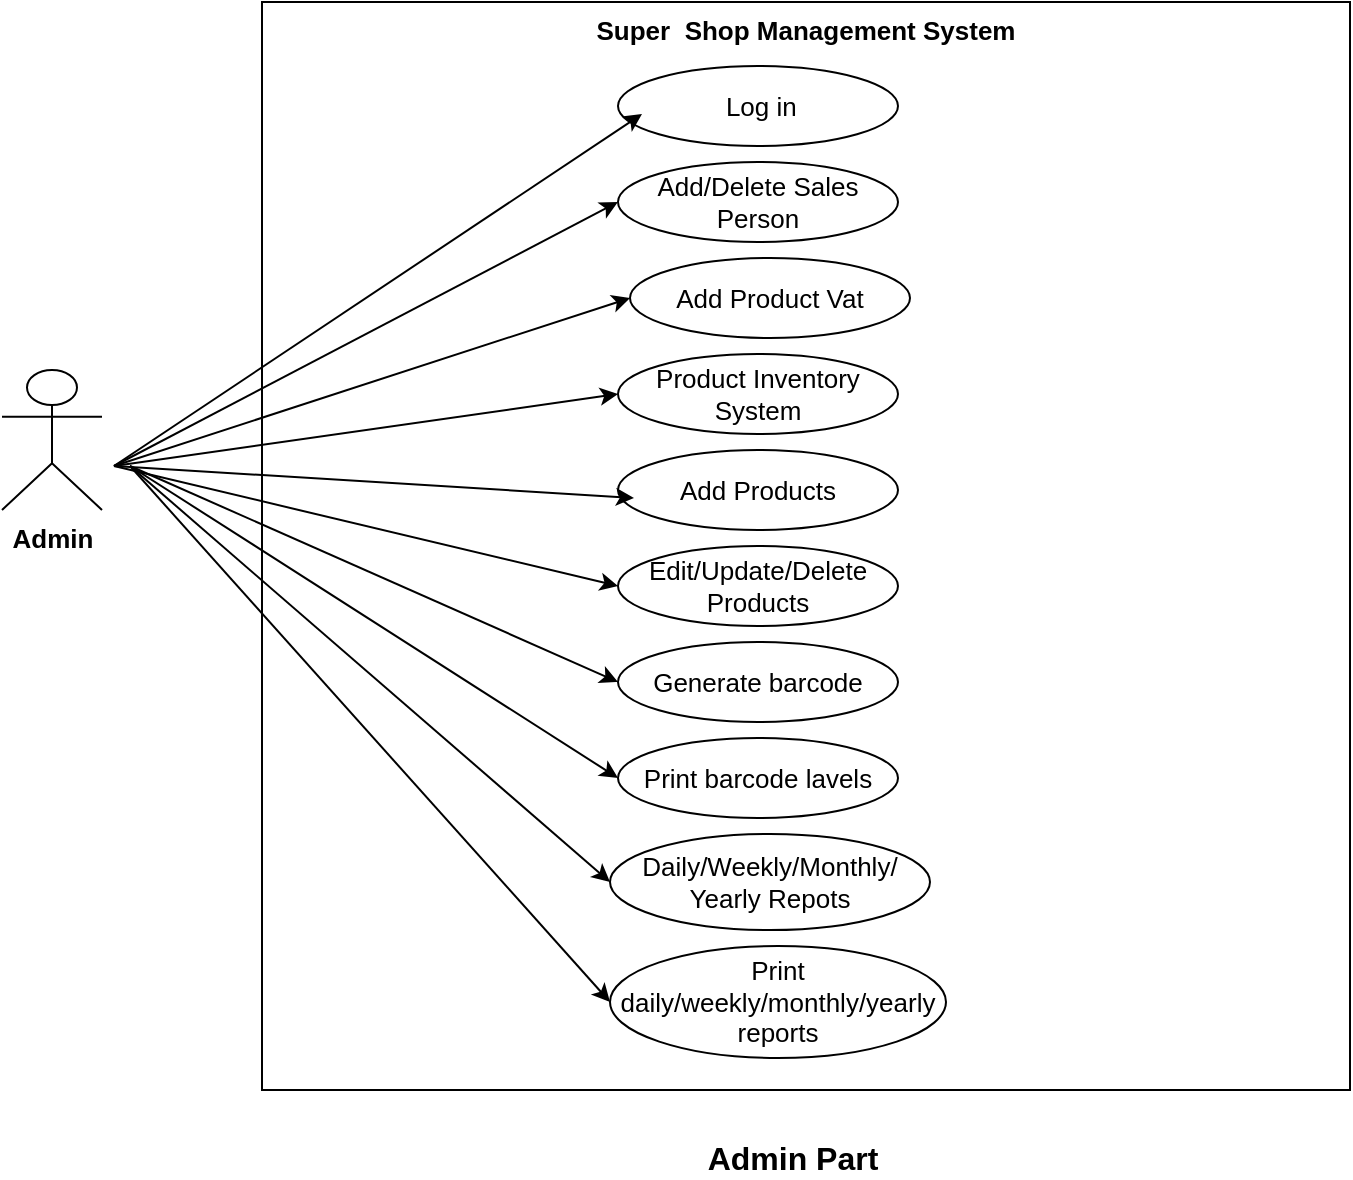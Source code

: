<mxfile version="14.8.0" type="device" pages="3"><diagram id="qotX_s3LbVDrYYXDEX4c" name="Page-1"><mxGraphModel dx="1021" dy="541" grid="1" gridSize="8" guides="1" tooltips="1" connect="1" arrows="1" fold="1" page="1" pageScale="1" pageWidth="850" pageHeight="1100" math="0" shadow="0"><root><mxCell id="0"/><mxCell id="1" parent="0"/><mxCell id="SDpuG-sW1xGTF_y6RITm-2" value="&lt;b&gt;&lt;font style=&quot;font-size: 13px&quot;&gt;Super&amp;nbsp; Shop Management System&lt;/font&gt;&lt;/b&gt;" style="whiteSpace=wrap;html=1;aspect=fixed;verticalAlign=top;" vertex="1" parent="1"><mxGeometry x="210" y="120" width="544" height="544" as="geometry"/></mxCell><mxCell id="SDpuG-sW1xGTF_y6RITm-4" style="edgeStyle=orthogonalEdgeStyle;rounded=0;orthogonalLoop=1;jettySize=auto;html=1;exitX=0.5;exitY=1;exitDx=0;exitDy=0;" edge="1" parent="1" source="SDpuG-sW1xGTF_y6RITm-2" target="SDpuG-sW1xGTF_y6RITm-2"><mxGeometry relative="1" as="geometry"/></mxCell><mxCell id="SDpuG-sW1xGTF_y6RITm-16" value="Admin Part" style="text;html=1;align=center;verticalAlign=middle;resizable=0;points=[];autosize=1;strokeColor=none;fontStyle=1;fontSize=16;" vertex="1" parent="1"><mxGeometry x="425" y="688" width="100" height="20" as="geometry"/></mxCell><mxCell id="SDpuG-sW1xGTF_y6RITm-19" value="&lt;font style=&quot;font-size: 13px&quot;&gt;&lt;b&gt;Admin&lt;/b&gt;&lt;/font&gt;" style="shape=umlActor;verticalLabelPosition=bottom;verticalAlign=top;html=1;direction=east;" vertex="1" parent="1"><mxGeometry x="80" y="304" width="50" height="70" as="geometry"/></mxCell><mxCell id="SDpuG-sW1xGTF_y6RITm-26" value="&amp;nbsp;&lt;font style=&quot;font-size: 13px&quot;&gt;Log in&lt;/font&gt;" style="ellipse;whiteSpace=wrap;html=1;" vertex="1" parent="1"><mxGeometry x="388" y="152" width="140" height="40" as="geometry"/></mxCell><mxCell id="SDpuG-sW1xGTF_y6RITm-27" value="&lt;font style=&quot;font-size: 13px&quot;&gt;Add/Delete Sales Person&lt;/font&gt;" style="ellipse;whiteSpace=wrap;html=1;" vertex="1" parent="1"><mxGeometry x="388" y="200" width="140" height="40" as="geometry"/></mxCell><mxCell id="SDpuG-sW1xGTF_y6RITm-28" value="&lt;font style=&quot;font-size: 13px&quot;&gt;Daily/Weekly/Monthly/&lt;br&gt;Yearly Repots&lt;br&gt;&lt;/font&gt;" style="ellipse;whiteSpace=wrap;html=1;" vertex="1" parent="1"><mxGeometry x="384" y="536" width="160" height="48" as="geometry"/></mxCell><mxCell id="SDpuG-sW1xGTF_y6RITm-29" value="&lt;font style=&quot;font-size: 13px&quot;&gt;Add Product Vat&lt;/font&gt;" style="ellipse;whiteSpace=wrap;html=1;" vertex="1" parent="1"><mxGeometry x="394" y="248" width="140" height="40" as="geometry"/></mxCell><mxCell id="SDpuG-sW1xGTF_y6RITm-30" value="&lt;span style=&quot;font-size: 13px&quot;&gt;Product Inventory System&lt;/span&gt;" style="ellipse;whiteSpace=wrap;html=1;" vertex="1" parent="1"><mxGeometry x="388" y="296" width="140" height="40" as="geometry"/></mxCell><mxCell id="SDpuG-sW1xGTF_y6RITm-31" value="&lt;span style=&quot;font-size: 13px&quot;&gt;Add Products&lt;/span&gt;" style="ellipse;whiteSpace=wrap;html=1;" vertex="1" parent="1"><mxGeometry x="388" y="344" width="140" height="40" as="geometry"/></mxCell><mxCell id="SDpuG-sW1xGTF_y6RITm-32" value="&lt;font style=&quot;font-size: 13px&quot;&gt;Edit/Update/Delete Products&lt;/font&gt;" style="ellipse;whiteSpace=wrap;html=1;" vertex="1" parent="1"><mxGeometry x="388" y="392" width="140" height="40" as="geometry"/></mxCell><mxCell id="SDpuG-sW1xGTF_y6RITm-33" value="&lt;span style=&quot;font-size: 13px&quot;&gt;Generate barcode&lt;/span&gt;" style="ellipse;whiteSpace=wrap;html=1;" vertex="1" parent="1"><mxGeometry x="388" y="440" width="140" height="40" as="geometry"/></mxCell><mxCell id="SDpuG-sW1xGTF_y6RITm-34" value="&lt;font style=&quot;font-size: 13px&quot;&gt;Print barcode lavels&lt;/font&gt;" style="ellipse;whiteSpace=wrap;html=1;" vertex="1" parent="1"><mxGeometry x="388" y="488" width="140" height="40" as="geometry"/></mxCell><mxCell id="SDpuG-sW1xGTF_y6RITm-36" value="&lt;font style=&quot;font-size: 13px&quot;&gt;Print daily/weekly/monthly/yearly reports&lt;/font&gt;" style="ellipse;whiteSpace=wrap;html=1;" vertex="1" parent="1"><mxGeometry x="384" y="592" width="168" height="56" as="geometry"/></mxCell><mxCell id="SDpuG-sW1xGTF_y6RITm-38" style="edgeStyle=orthogonalEdgeStyle;rounded=0;orthogonalLoop=1;jettySize=auto;html=1;exitX=0.5;exitY=1;exitDx=0;exitDy=0;" edge="1" parent="1" source="SDpuG-sW1xGTF_y6RITm-32" target="SDpuG-sW1xGTF_y6RITm-32"><mxGeometry relative="1" as="geometry"/></mxCell><mxCell id="SDpuG-sW1xGTF_y6RITm-39" style="edgeStyle=orthogonalEdgeStyle;rounded=0;orthogonalLoop=1;jettySize=auto;html=1;exitX=0.5;exitY=1;exitDx=0;exitDy=0;" edge="1" parent="1" source="SDpuG-sW1xGTF_y6RITm-33" target="SDpuG-sW1xGTF_y6RITm-33"><mxGeometry relative="1" as="geometry"/></mxCell><mxCell id="SDpuG-sW1xGTF_y6RITm-42" value="" style="endArrow=classic;html=1;" edge="1" parent="1"><mxGeometry width="50" height="50" relative="1" as="geometry"><mxPoint x="136" y="352" as="sourcePoint"/><mxPoint x="400" y="176" as="targetPoint"/><Array as="points"/></mxGeometry></mxCell><mxCell id="SDpuG-sW1xGTF_y6RITm-43" value="" style="endArrow=classic;html=1;entryX=0;entryY=0.5;entryDx=0;entryDy=0;" edge="1" parent="1" target="SDpuG-sW1xGTF_y6RITm-27"><mxGeometry width="50" height="50" relative="1" as="geometry"><mxPoint x="136" y="352" as="sourcePoint"/><mxPoint x="408" y="184.0" as="targetPoint"/><Array as="points"/></mxGeometry></mxCell><mxCell id="SDpuG-sW1xGTF_y6RITm-46" value="" style="endArrow=classic;html=1;entryX=0;entryY=0.5;entryDx=0;entryDy=0;" edge="1" parent="1" target="SDpuG-sW1xGTF_y6RITm-29"><mxGeometry width="50" height="50" relative="1" as="geometry"><mxPoint x="136" y="352" as="sourcePoint"/><mxPoint x="396.0" y="228" as="targetPoint"/><Array as="points"/></mxGeometry></mxCell><mxCell id="SDpuG-sW1xGTF_y6RITm-47" value="" style="endArrow=classic;html=1;entryX=0;entryY=0.5;entryDx=0;entryDy=0;" edge="1" parent="1" target="SDpuG-sW1xGTF_y6RITm-30"><mxGeometry width="50" height="50" relative="1" as="geometry"><mxPoint x="136" y="352" as="sourcePoint"/><mxPoint x="402" y="276" as="targetPoint"/><Array as="points"/></mxGeometry></mxCell><mxCell id="SDpuG-sW1xGTF_y6RITm-48" value="" style="endArrow=classic;html=1;" edge="1" parent="1"><mxGeometry width="50" height="50" relative="1" as="geometry"><mxPoint x="136" y="352" as="sourcePoint"/><mxPoint x="396" y="368" as="targetPoint"/><Array as="points"/></mxGeometry></mxCell><mxCell id="SDpuG-sW1xGTF_y6RITm-49" value="" style="endArrow=classic;html=1;entryX=0;entryY=0.5;entryDx=0;entryDy=0;" edge="1" parent="1" target="SDpuG-sW1xGTF_y6RITm-32"><mxGeometry width="50" height="50" relative="1" as="geometry"><mxPoint x="136" y="352" as="sourcePoint"/><mxPoint x="404" y="376" as="targetPoint"/><Array as="points"/></mxGeometry></mxCell><mxCell id="SDpuG-sW1xGTF_y6RITm-50" value="" style="endArrow=classic;html=1;entryX=0;entryY=0.5;entryDx=0;entryDy=0;" edge="1" parent="1" target="SDpuG-sW1xGTF_y6RITm-33"><mxGeometry width="50" height="50" relative="1" as="geometry"><mxPoint x="144" y="352" as="sourcePoint"/><mxPoint x="396.0" y="420" as="targetPoint"/><Array as="points"/></mxGeometry></mxCell><mxCell id="SDpuG-sW1xGTF_y6RITm-51" value="" style="endArrow=classic;html=1;entryX=0;entryY=0.5;entryDx=0;entryDy=0;" edge="1" parent="1" target="SDpuG-sW1xGTF_y6RITm-34"><mxGeometry width="50" height="50" relative="1" as="geometry"><mxPoint x="144" y="352" as="sourcePoint"/><mxPoint x="396.0" y="468" as="targetPoint"/><Array as="points"/></mxGeometry></mxCell><mxCell id="SDpuG-sW1xGTF_y6RITm-52" value="" style="endArrow=classic;html=1;" edge="1" parent="1"><mxGeometry width="50" height="50" relative="1" as="geometry"><mxPoint x="144" y="352" as="sourcePoint"/><mxPoint x="384" y="560" as="targetPoint"/><Array as="points"/></mxGeometry></mxCell><mxCell id="SDpuG-sW1xGTF_y6RITm-53" value="" style="endArrow=classic;html=1;entryX=0;entryY=0.5;entryDx=0;entryDy=0;" edge="1" parent="1" target="SDpuG-sW1xGTF_y6RITm-36"><mxGeometry width="50" height="50" relative="1" as="geometry"><mxPoint x="144" y="352" as="sourcePoint"/><mxPoint x="392" y="568" as="targetPoint"/><Array as="points"/></mxGeometry></mxCell></root></mxGraphModel></diagram><diagram id="JEg_4OnDDpI9ccHIrOuq" name="Page-2"><mxGraphModel dx="868" dy="460" grid="1" gridSize="10" guides="1" tooltips="1" connect="1" arrows="1" fold="1" page="1" pageScale="1" pageWidth="850" pageHeight="1100" math="0" shadow="0"><root><mxCell id="c5H0a19aSIPnF_HKTMOJ-0"/><mxCell id="c5H0a19aSIPnF_HKTMOJ-1" parent="c5H0a19aSIPnF_HKTMOJ-0"/><mxCell id="c5H0a19aSIPnF_HKTMOJ-2" value="&lt;font style=&quot;font-size: 13px&quot;&gt;&lt;b&gt;Super Shop Management System&lt;/b&gt;&lt;/font&gt;" style="whiteSpace=wrap;html=1;aspect=fixed;verticalAlign=top;align=center;" vertex="1" parent="c5H0a19aSIPnF_HKTMOJ-1"><mxGeometry x="190" y="40" width="440" height="440" as="geometry"/></mxCell><mxCell id="c5H0a19aSIPnF_HKTMOJ-5" value="&lt;font style=&quot;font-size: 13px&quot;&gt;&lt;b&gt;Customer&lt;/b&gt;&lt;/font&gt;" style="shape=umlActor;verticalLabelPosition=bottom;verticalAlign=top;html=1;align=center;" vertex="1" parent="c5H0a19aSIPnF_HKTMOJ-1"><mxGeometry x="90" y="280" width="40" height="70" as="geometry"/></mxCell><mxCell id="c5H0a19aSIPnF_HKTMOJ-7" value="&lt;font style=&quot;font-size: 13px&quot;&gt;&lt;b&gt;Customer&lt;/b&gt;&lt;/font&gt;" style="text;html=1;align=center;verticalAlign=middle;resizable=0;points=[];autosize=1;strokeColor=none;" vertex="1" parent="c5H0a19aSIPnF_HKTMOJ-1"><mxGeometry x="370" y="510" width="80" height="20" as="geometry"/></mxCell><mxCell id="c5H0a19aSIPnF_HKTMOJ-8" value="&lt;div&gt;&lt;span style=&quot;font-size: 13px&quot;&gt;&amp;nbsp;Buy Products&lt;/span&gt;&lt;/div&gt;" style="ellipse;whiteSpace=wrap;html=1;verticalAlign=top;align=center;" vertex="1" parent="c5H0a19aSIPnF_HKTMOJ-1"><mxGeometry x="315" y="180" width="140" height="40" as="geometry"/></mxCell><mxCell id="c5H0a19aSIPnF_HKTMOJ-9" value="&lt;div&gt;&lt;span style=&quot;font-size: 13px&quot;&gt;Pay Bill&lt;/span&gt;&lt;/div&gt;" style="ellipse;whiteSpace=wrap;html=1;verticalAlign=top;align=center;" vertex="1" parent="c5H0a19aSIPnF_HKTMOJ-1"><mxGeometry x="315" y="230" width="140" height="40" as="geometry"/></mxCell><mxCell id="c5H0a19aSIPnF_HKTMOJ-10" value="&lt;div&gt;&lt;span style=&quot;font-size: 13px&quot;&gt;Products Discount&lt;/span&gt;&lt;/div&gt;" style="ellipse;whiteSpace=wrap;html=1;verticalAlign=top;align=center;" vertex="1" parent="c5H0a19aSIPnF_HKTMOJ-1"><mxGeometry x="315" y="280" width="140" height="40" as="geometry"/></mxCell><mxCell id="c5H0a19aSIPnF_HKTMOJ-11" value="&lt;div&gt;&lt;span style=&quot;font-size: 13px&quot;&gt;Delivery Receipts&lt;/span&gt;&lt;/div&gt;" style="ellipse;whiteSpace=wrap;html=1;verticalAlign=top;align=center;" vertex="1" parent="c5H0a19aSIPnF_HKTMOJ-1"><mxGeometry x="315" y="330" width="140" height="40" as="geometry"/></mxCell><mxCell id="c5H0a19aSIPnF_HKTMOJ-12" value="&lt;div&gt;&lt;span style=&quot;font-size: 13px&quot;&gt;&amp;nbsp;Refunds Products&lt;/span&gt;&lt;/div&gt;" style="ellipse;whiteSpace=wrap;html=1;verticalAlign=top;align=center;" vertex="1" parent="c5H0a19aSIPnF_HKTMOJ-1"><mxGeometry x="315" y="380" width="140" height="40" as="geometry"/></mxCell><mxCell id="c5H0a19aSIPnF_HKTMOJ-13" value="&lt;div&gt;&lt;span style=&quot;font-size: 13px&quot;&gt;Refund and Sales&lt;/span&gt;&lt;/div&gt;&lt;div&gt;&lt;span style=&quot;font-size: 13px&quot;&gt;Transaction&lt;/span&gt;&lt;/div&gt;" style="ellipse;whiteSpace=wrap;html=1;verticalAlign=top;align=center;" vertex="1" parent="c5H0a19aSIPnF_HKTMOJ-1"><mxGeometry x="315" y="430" width="140" height="40" as="geometry"/></mxCell><mxCell id="c5H0a19aSIPnF_HKTMOJ-14" value="" style="endArrow=classic;html=1;entryX=0;entryY=0.5;entryDx=0;entryDy=0;" edge="1" parent="c5H0a19aSIPnF_HKTMOJ-1" target="c5H0a19aSIPnF_HKTMOJ-8"><mxGeometry width="50" height="50" relative="1" as="geometry"><mxPoint x="140" y="320" as="sourcePoint"/><mxPoint x="450" y="310" as="targetPoint"/></mxGeometry></mxCell><mxCell id="c5H0a19aSIPnF_HKTMOJ-15" value="" style="endArrow=classic;html=1;" edge="1" parent="c5H0a19aSIPnF_HKTMOJ-1"><mxGeometry width="50" height="50" relative="1" as="geometry"><mxPoint x="140" y="320" as="sourcePoint"/><mxPoint x="320" y="250" as="targetPoint"/></mxGeometry></mxCell><mxCell id="c5H0a19aSIPnF_HKTMOJ-16" value="" style="endArrow=classic;html=1;" edge="1" parent="c5H0a19aSIPnF_HKTMOJ-1"><mxGeometry width="50" height="50" relative="1" as="geometry"><mxPoint x="140" y="320" as="sourcePoint"/><mxPoint x="320" y="300" as="targetPoint"/></mxGeometry></mxCell><mxCell id="c5H0a19aSIPnF_HKTMOJ-18" value="" style="endArrow=classic;html=1;entryX=0;entryY=0.5;entryDx=0;entryDy=0;" edge="1" parent="c5H0a19aSIPnF_HKTMOJ-1" target="c5H0a19aSIPnF_HKTMOJ-11"><mxGeometry width="50" height="50" relative="1" as="geometry"><mxPoint x="140" y="320" as="sourcePoint"/><mxPoint x="330" y="310" as="targetPoint"/></mxGeometry></mxCell><mxCell id="c5H0a19aSIPnF_HKTMOJ-19" value="" style="endArrow=classic;html=1;entryX=0;entryY=0.5;entryDx=0;entryDy=0;" edge="1" parent="c5H0a19aSIPnF_HKTMOJ-1" target="c5H0a19aSIPnF_HKTMOJ-12"><mxGeometry width="50" height="50" relative="1" as="geometry"><mxPoint x="140" y="320" as="sourcePoint"/><mxPoint x="325" y="360" as="targetPoint"/></mxGeometry></mxCell><mxCell id="c5H0a19aSIPnF_HKTMOJ-20" value="" style="endArrow=classic;html=1;entryX=0;entryY=0.5;entryDx=0;entryDy=0;" edge="1" parent="c5H0a19aSIPnF_HKTMOJ-1" target="c5H0a19aSIPnF_HKTMOJ-13"><mxGeometry width="50" height="50" relative="1" as="geometry"><mxPoint x="140" y="320" as="sourcePoint"/><mxPoint x="325" y="410" as="targetPoint"/></mxGeometry></mxCell><mxCell id="46PprfUk8j3tUTsXAZRP-0" value="&lt;div&gt;&lt;span style=&quot;font-size: 13px&quot;&gt;Registration&lt;/span&gt;&lt;/div&gt;" style="ellipse;whiteSpace=wrap;html=1;verticalAlign=top;align=center;" vertex="1" parent="c5H0a19aSIPnF_HKTMOJ-1"><mxGeometry x="315" y="80" width="140" height="40" as="geometry"/></mxCell><mxCell id="46PprfUk8j3tUTsXAZRP-1" value="&lt;div&gt;&lt;span style=&quot;font-size: 13px&quot;&gt;Log In&lt;/span&gt;&lt;/div&gt;" style="ellipse;whiteSpace=wrap;html=1;verticalAlign=top;align=center;" vertex="1" parent="c5H0a19aSIPnF_HKTMOJ-1"><mxGeometry x="315" y="130" width="140" height="40" as="geometry"/></mxCell><mxCell id="46PprfUk8j3tUTsXAZRP-2" value="" style="endArrow=classic;html=1;" edge="1" parent="c5H0a19aSIPnF_HKTMOJ-1"><mxGeometry width="50" height="50" relative="1" as="geometry"><mxPoint x="140" y="320" as="sourcePoint"/><mxPoint x="320" y="100" as="targetPoint"/></mxGeometry></mxCell><mxCell id="46PprfUk8j3tUTsXAZRP-3" value="" style="endArrow=classic;html=1;entryX=0;entryY=0.5;entryDx=0;entryDy=0;" edge="1" parent="c5H0a19aSIPnF_HKTMOJ-1" target="46PprfUk8j3tUTsXAZRP-1"><mxGeometry width="50" height="50" relative="1" as="geometry"><mxPoint x="140" y="320" as="sourcePoint"/><mxPoint x="330" y="110" as="targetPoint"/></mxGeometry></mxCell></root></mxGraphModel></diagram><diagram id="8AwU0YgeKTv3V6TNvMBj" name="Page-3"><mxGraphModel dx="868" dy="460" grid="1" gridSize="10" guides="1" tooltips="1" connect="1" arrows="1" fold="1" page="1" pageScale="1" pageWidth="850" pageHeight="1100" math="0" shadow="0"><root><mxCell id="YH-XFHy0L9MLosIqbBHI-0"/><mxCell id="YH-XFHy0L9MLosIqbBHI-1" parent="YH-XFHy0L9MLosIqbBHI-0"/><mxCell id="YH-XFHy0L9MLosIqbBHI-2" value="&lt;b&gt;Super Shop Management System&lt;/b&gt;" style="whiteSpace=wrap;html=1;aspect=fixed;align=center;verticalAlign=top;" vertex="1" parent="YH-XFHy0L9MLosIqbBHI-1"><mxGeometry x="250" y="40" width="560" height="560" as="geometry"/></mxCell><mxCell id="YH-XFHy0L9MLosIqbBHI-4" value="&lt;b&gt;Sales Person&lt;/b&gt;" style="shape=umlActor;verticalLabelPosition=bottom;verticalAlign=top;html=1;" vertex="1" parent="YH-XFHy0L9MLosIqbBHI-1"><mxGeometry x="130" y="230" width="30" height="60" as="geometry"/></mxCell><mxCell id="GPHVbiOLuRAybBNgBU2h-0" value="&lt;font style=&quot;font-size: 13px&quot;&gt;Registration&lt;/font&gt;" style="ellipse;whiteSpace=wrap;html=1;align=center;verticalAlign=top;" vertex="1" parent="YH-XFHy0L9MLosIqbBHI-1"><mxGeometry x="420" y="80" width="140" height="40" as="geometry"/></mxCell><mxCell id="GPHVbiOLuRAybBNgBU2h-1" value="&lt;font style=&quot;font-size: 13px&quot;&gt;Log In&lt;/font&gt;" style="ellipse;whiteSpace=wrap;html=1;align=center;verticalAlign=top;" vertex="1" parent="YH-XFHy0L9MLosIqbBHI-1"><mxGeometry x="420" y="130" width="140" height="40" as="geometry"/></mxCell><mxCell id="GPHVbiOLuRAybBNgBU2h-2" value="&lt;font style=&quot;font-size: 13px&quot;&gt;Sell Product&lt;/font&gt;" style="ellipse;whiteSpace=wrap;html=1;align=center;verticalAlign=top;" vertex="1" parent="YH-XFHy0L9MLosIqbBHI-1"><mxGeometry x="420" y="180" width="140" height="40" as="geometry"/></mxCell><mxCell id="GPHVbiOLuRAybBNgBU2h-3" value="&lt;font style=&quot;font-size: 13px&quot;&gt;Discount for Cash&lt;/font&gt;" style="ellipse;whiteSpace=wrap;html=1;align=center;verticalAlign=top;" vertex="1" parent="YH-XFHy0L9MLosIqbBHI-1"><mxGeometry x="420" y="230" width="140" height="40" as="geometry"/></mxCell><mxCell id="GPHVbiOLuRAybBNgBU2h-4" value="&lt;font style=&quot;font-size: 13px&quot;&gt;Add Products&lt;/font&gt;" style="ellipse;whiteSpace=wrap;html=1;align=center;verticalAlign=top;" vertex="1" parent="YH-XFHy0L9MLosIqbBHI-1"><mxGeometry x="420" y="280" width="140" height="40" as="geometry"/></mxCell><mxCell id="GPHVbiOLuRAybBNgBU2h-5" value="&lt;font style=&quot;font-size: 13px&quot;&gt;Transaction Process&lt;/font&gt;" style="ellipse;whiteSpace=wrap;html=1;align=center;verticalAlign=top;" vertex="1" parent="YH-XFHy0L9MLosIqbBHI-1"><mxGeometry x="420" y="330" width="150" height="40" as="geometry"/></mxCell><mxCell id="GPHVbiOLuRAybBNgBU2h-6" value="&lt;font style=&quot;font-size: 13px&quot;&gt;Barcode scanner&lt;/font&gt;" style="ellipse;whiteSpace=wrap;html=1;align=center;verticalAlign=top;" vertex="1" parent="YH-XFHy0L9MLosIqbBHI-1"><mxGeometry x="420" y="380" width="140" height="40" as="geometry"/></mxCell><mxCell id="GPHVbiOLuRAybBNgBU2h-7" value="&lt;font style=&quot;font-size: 13px&quot;&gt;Delivery receipts&lt;/font&gt;" style="ellipse;whiteSpace=wrap;html=1;align=center;verticalAlign=top;" vertex="1" parent="YH-XFHy0L9MLosIqbBHI-1"><mxGeometry x="420" y="430" width="140" height="40" as="geometry"/></mxCell><mxCell id="GPHVbiOLuRAybBNgBU2h-8" value="&lt;font style=&quot;font-size: 13px&quot;&gt;Accepts refund products&lt;/font&gt;" style="ellipse;whiteSpace=wrap;html=1;align=center;verticalAlign=top;" vertex="1" parent="YH-XFHy0L9MLosIqbBHI-1"><mxGeometry x="420" y="480" width="140" height="40" as="geometry"/></mxCell><mxCell id="GPHVbiOLuRAybBNgBU2h-9" value="&lt;font style=&quot;font-size: 13px&quot;&gt;Returned and sales&amp;nbsp;&lt;br&gt;transaction reports&lt;br&gt;&lt;/font&gt;" style="ellipse;whiteSpace=wrap;html=1;align=center;verticalAlign=top;" vertex="1" parent="YH-XFHy0L9MLosIqbBHI-1"><mxGeometry x="420" y="530" width="140" height="50" as="geometry"/></mxCell><mxCell id="GPHVbiOLuRAybBNgBU2h-11" value="" style="endArrow=classic;html=1;entryX=0;entryY=0.5;entryDx=0;entryDy=0;" edge="1" parent="YH-XFHy0L9MLosIqbBHI-1" target="GPHVbiOLuRAybBNgBU2h-0"><mxGeometry width="50" height="50" relative="1" as="geometry"><mxPoint x="190" y="260" as="sourcePoint"/><mxPoint x="450" y="210" as="targetPoint"/></mxGeometry></mxCell><mxCell id="GPHVbiOLuRAybBNgBU2h-12" value="" style="endArrow=classic;html=1;entryX=0;entryY=0.5;entryDx=0;entryDy=0;" edge="1" parent="YH-XFHy0L9MLosIqbBHI-1" target="GPHVbiOLuRAybBNgBU2h-1"><mxGeometry width="50" height="50" relative="1" as="geometry"><mxPoint x="190" y="260" as="sourcePoint"/><mxPoint x="430" y="150" as="targetPoint"/></mxGeometry></mxCell><mxCell id="GPHVbiOLuRAybBNgBU2h-13" value="" style="endArrow=classic;html=1;" edge="1" parent="YH-XFHy0L9MLosIqbBHI-1"><mxGeometry width="50" height="50" relative="1" as="geometry"><mxPoint x="190" y="260" as="sourcePoint"/><mxPoint x="420" y="200" as="targetPoint"/></mxGeometry></mxCell><mxCell id="GPHVbiOLuRAybBNgBU2h-14" value="" style="endArrow=classic;html=1;entryX=0;entryY=0.5;entryDx=0;entryDy=0;" edge="1" parent="YH-XFHy0L9MLosIqbBHI-1" target="GPHVbiOLuRAybBNgBU2h-3"><mxGeometry width="50" height="50" relative="1" as="geometry"><mxPoint x="190" y="260" as="sourcePoint"/><mxPoint x="430" y="210" as="targetPoint"/></mxGeometry></mxCell><mxCell id="GPHVbiOLuRAybBNgBU2h-15" value="" style="endArrow=classic;html=1;entryX=0;entryY=0.5;entryDx=0;entryDy=0;" edge="1" parent="YH-XFHy0L9MLosIqbBHI-1" target="GPHVbiOLuRAybBNgBU2h-4"><mxGeometry width="50" height="50" relative="1" as="geometry"><mxPoint x="190" y="260" as="sourcePoint"/><mxPoint x="430" y="260" as="targetPoint"/></mxGeometry></mxCell><mxCell id="GPHVbiOLuRAybBNgBU2h-16" value="" style="endArrow=classic;html=1;entryX=0;entryY=0.5;entryDx=0;entryDy=0;" edge="1" parent="YH-XFHy0L9MLosIqbBHI-1" target="GPHVbiOLuRAybBNgBU2h-5"><mxGeometry width="50" height="50" relative="1" as="geometry"><mxPoint x="190" y="260" as="sourcePoint"/><mxPoint x="430" y="310" as="targetPoint"/></mxGeometry></mxCell><mxCell id="GPHVbiOLuRAybBNgBU2h-18" value="" style="endArrow=classic;html=1;entryX=0;entryY=0.5;entryDx=0;entryDy=0;" edge="1" parent="YH-XFHy0L9MLosIqbBHI-1" target="GPHVbiOLuRAybBNgBU2h-6"><mxGeometry width="50" height="50" relative="1" as="geometry"><mxPoint x="190" y="260" as="sourcePoint"/><mxPoint x="430" y="360" as="targetPoint"/></mxGeometry></mxCell><mxCell id="GPHVbiOLuRAybBNgBU2h-19" value="" style="endArrow=classic;html=1;entryX=0;entryY=0.5;entryDx=0;entryDy=0;" edge="1" parent="YH-XFHy0L9MLosIqbBHI-1" target="GPHVbiOLuRAybBNgBU2h-7"><mxGeometry width="50" height="50" relative="1" as="geometry"><mxPoint x="190" y="260" as="sourcePoint"/><mxPoint x="430" y="410" as="targetPoint"/></mxGeometry></mxCell><mxCell id="GPHVbiOLuRAybBNgBU2h-20" value="" style="endArrow=classic;html=1;entryX=0;entryY=0.5;entryDx=0;entryDy=0;" edge="1" parent="YH-XFHy0L9MLosIqbBHI-1" target="GPHVbiOLuRAybBNgBU2h-8"><mxGeometry width="50" height="50" relative="1" as="geometry"><mxPoint x="190" y="260" as="sourcePoint"/><mxPoint x="430" y="460" as="targetPoint"/></mxGeometry></mxCell><mxCell id="GPHVbiOLuRAybBNgBU2h-21" value="" style="endArrow=classic;html=1;entryX=0;entryY=0.5;entryDx=0;entryDy=0;" edge="1" parent="YH-XFHy0L9MLosIqbBHI-1" target="GPHVbiOLuRAybBNgBU2h-9"><mxGeometry width="50" height="50" relative="1" as="geometry"><mxPoint x="190" y="260" as="sourcePoint"/><mxPoint x="430" y="510" as="targetPoint"/></mxGeometry></mxCell><mxCell id="GPHVbiOLuRAybBNgBU2h-22" value="&lt;b&gt;&lt;font style=&quot;font-size: 13px&quot;&gt;Sales Person&lt;/font&gt;&lt;/b&gt;" style="text;html=1;align=center;verticalAlign=middle;resizable=0;points=[];autosize=1;strokeColor=none;" vertex="1" parent="YH-XFHy0L9MLosIqbBHI-1"><mxGeometry x="450" y="610" width="100" height="20" as="geometry"/></mxCell></root></mxGraphModel></diagram></mxfile>